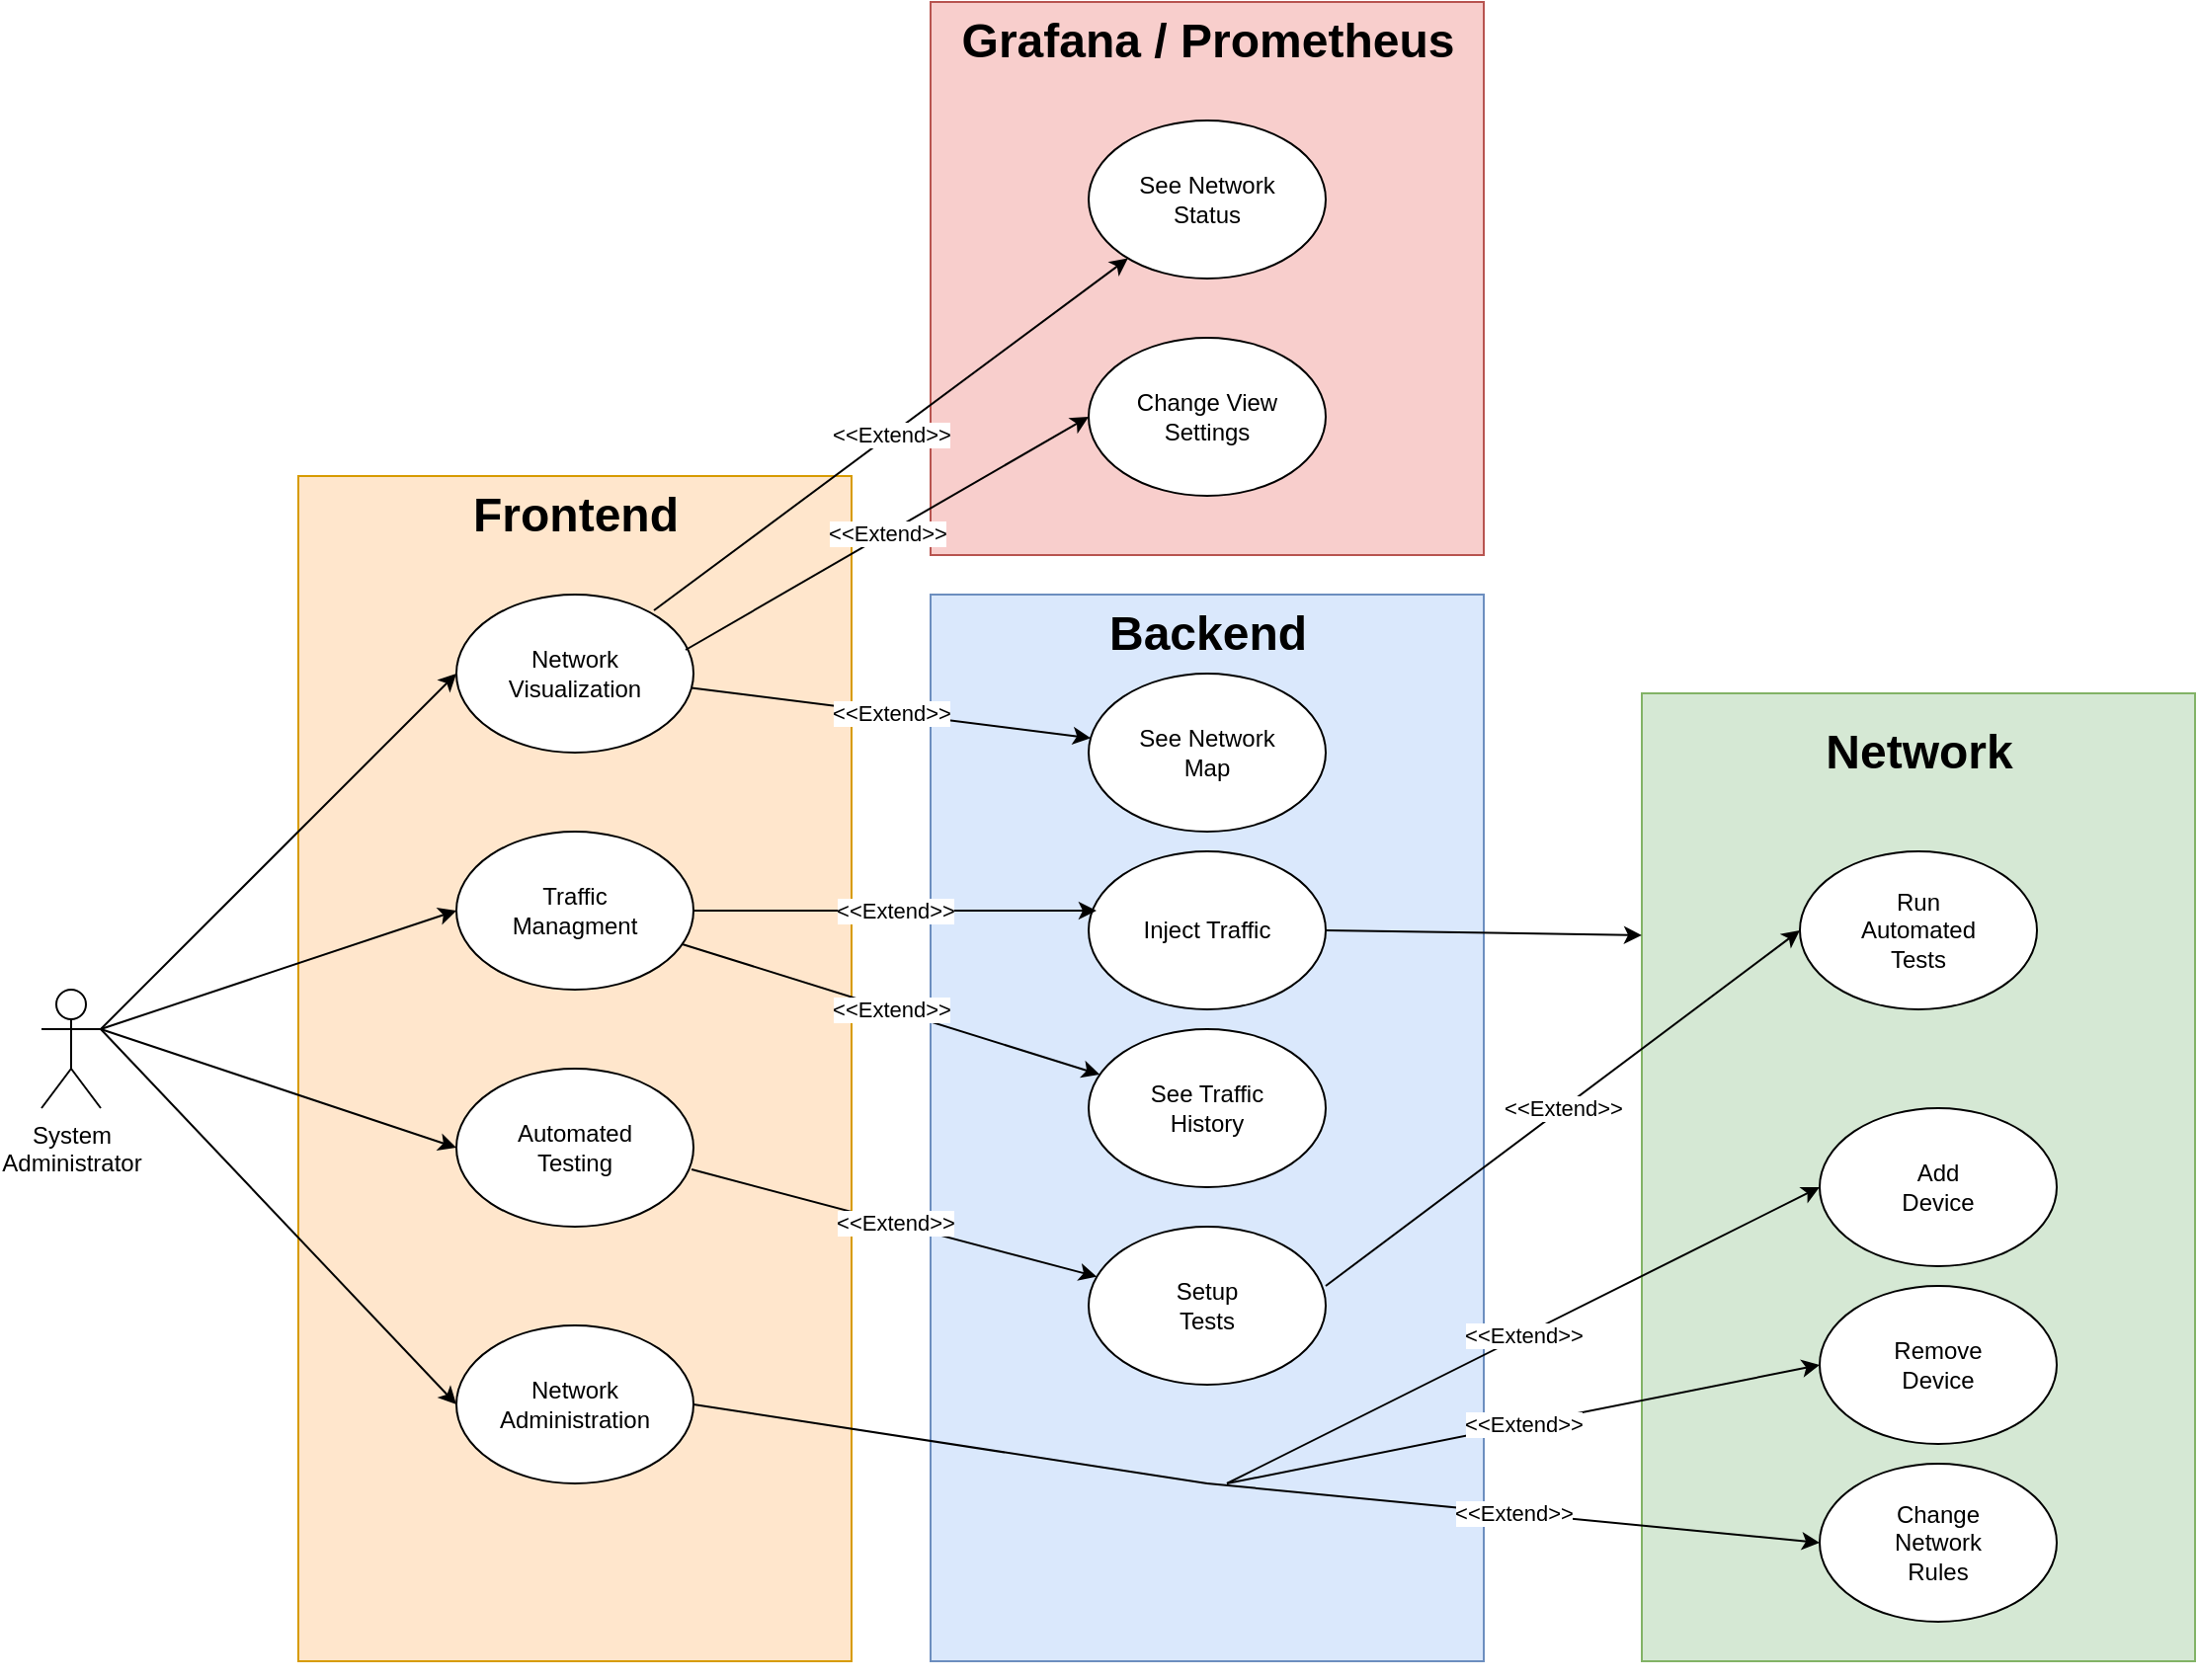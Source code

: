 <mxfile version="20.6.0" type="device"><diagram id="W6VxCD23aHBOl_xwNrGD" name="Page-1"><mxGraphModel dx="1580" dy="1958" grid="1" gridSize="10" guides="1" tooltips="1" connect="1" arrows="1" fold="1" page="1" pageScale="1" pageWidth="850" pageHeight="1100" math="0" shadow="0"><root><mxCell id="0"/><mxCell id="1" parent="0"/><mxCell id="gtegbNOpaD9Zud8fIgEX-1" value="&lt;div&gt;System&lt;/div&gt;&lt;div&gt;Administrator&lt;br&gt;&lt;/div&gt;" style="shape=umlActor;verticalLabelPosition=bottom;verticalAlign=top;html=1;outlineConnect=0;" vertex="1" parent="1"><mxGeometry x="30" y="100" width="30" height="60" as="geometry"/></mxCell><mxCell id="gtegbNOpaD9Zud8fIgEX-7" value="" style="rounded=0;whiteSpace=wrap;html=1;fillColor=#ffe6cc;strokeColor=#d79b00;" vertex="1" parent="1"><mxGeometry x="160" y="-160" width="280" height="600" as="geometry"/></mxCell><mxCell id="gtegbNOpaD9Zud8fIgEX-28" style="edgeStyle=orthogonalEdgeStyle;rounded=0;orthogonalLoop=1;jettySize=auto;html=1;exitX=0.5;exitY=1;exitDx=0;exitDy=0;" edge="1" parent="1" source="gtegbNOpaD9Zud8fIgEX-7" target="gtegbNOpaD9Zud8fIgEX-7"><mxGeometry relative="1" as="geometry"/></mxCell><mxCell id="gtegbNOpaD9Zud8fIgEX-33" value="Frontend" style="text;strokeColor=none;fillColor=none;html=1;fontSize=24;fontStyle=1;verticalAlign=middle;align=center;" vertex="1" parent="1"><mxGeometry x="250" y="-160" width="100" height="40" as="geometry"/></mxCell><mxCell id="gtegbNOpaD9Zud8fIgEX-34" value="&lt;div&gt;Network &lt;br&gt;&lt;/div&gt;&lt;div&gt;Visualization&lt;/div&gt;" style="ellipse;whiteSpace=wrap;html=1;" vertex="1" parent="1"><mxGeometry x="240" y="-100" width="120" height="80" as="geometry"/></mxCell><mxCell id="gtegbNOpaD9Zud8fIgEX-35" value="&lt;div&gt;Traffic&lt;/div&gt;&lt;div&gt;Managment&lt;br&gt;&lt;/div&gt;" style="ellipse;whiteSpace=wrap;html=1;" vertex="1" parent="1"><mxGeometry x="240" y="20" width="120" height="80" as="geometry"/></mxCell><mxCell id="gtegbNOpaD9Zud8fIgEX-36" value="&lt;div&gt;Automated&lt;/div&gt;&lt;div&gt;Testing&lt;br&gt;&lt;/div&gt;" style="ellipse;whiteSpace=wrap;html=1;" vertex="1" parent="1"><mxGeometry x="240" y="140" width="120" height="80" as="geometry"/></mxCell><mxCell id="gtegbNOpaD9Zud8fIgEX-37" value="&lt;div&gt;Network&lt;br&gt;&lt;/div&gt;&lt;div&gt;Administration&lt;br&gt;&lt;/div&gt;" style="ellipse;whiteSpace=wrap;html=1;" vertex="1" parent="1"><mxGeometry x="240" y="270" width="120" height="80" as="geometry"/></mxCell><mxCell id="gtegbNOpaD9Zud8fIgEX-38" value="" style="whiteSpace=wrap;html=1;aspect=fixed;fillColor=#f8cecc;strokeColor=#b85450;" vertex="1" parent="1"><mxGeometry x="480" y="-400" width="280" height="280" as="geometry"/></mxCell><mxCell id="gtegbNOpaD9Zud8fIgEX-39" value="Grafana / Prometheus" style="text;strokeColor=none;fillColor=none;html=1;fontSize=24;fontStyle=1;verticalAlign=middle;align=center;" vertex="1" parent="1"><mxGeometry x="570" y="-400" width="100" height="40" as="geometry"/></mxCell><mxCell id="gtegbNOpaD9Zud8fIgEX-40" value="" style="rounded=0;whiteSpace=wrap;html=1;fillColor=#dae8fc;strokeColor=#6c8ebf;" vertex="1" parent="1"><mxGeometry x="480" y="-100" width="280" height="540" as="geometry"/></mxCell><mxCell id="gtegbNOpaD9Zud8fIgEX-41" value="&lt;div&gt;Backend&lt;/div&gt;" style="text;strokeColor=none;fillColor=none;html=1;fontSize=24;fontStyle=1;verticalAlign=middle;align=center;" vertex="1" parent="1"><mxGeometry x="570" y="-100" width="100" height="40" as="geometry"/></mxCell><mxCell id="gtegbNOpaD9Zud8fIgEX-42" value="&lt;div&gt;See Network&lt;/div&gt;&lt;div&gt;Status&lt;br&gt;&lt;/div&gt;" style="ellipse;whiteSpace=wrap;html=1;" vertex="1" parent="1"><mxGeometry x="560" y="-340" width="120" height="80" as="geometry"/></mxCell><mxCell id="gtegbNOpaD9Zud8fIgEX-43" value="&lt;div&gt;Change View&lt;/div&gt;&lt;div&gt;Settings&lt;br&gt;&lt;/div&gt;" style="ellipse;whiteSpace=wrap;html=1;" vertex="1" parent="1"><mxGeometry x="560" y="-230" width="120" height="80" as="geometry"/></mxCell><mxCell id="gtegbNOpaD9Zud8fIgEX-44" value="&lt;div&gt;See Network&lt;/div&gt;&lt;div&gt;Map&lt;br&gt;&lt;/div&gt;" style="ellipse;whiteSpace=wrap;html=1;" vertex="1" parent="1"><mxGeometry x="560" y="-60" width="120" height="80" as="geometry"/></mxCell><mxCell id="gtegbNOpaD9Zud8fIgEX-51" value="" style="rounded=0;whiteSpace=wrap;html=1;fillColor=#d5e8d4;strokeColor=#82b366;" vertex="1" parent="1"><mxGeometry x="840" y="-50" width="280" height="490" as="geometry"/></mxCell><mxCell id="gtegbNOpaD9Zud8fIgEX-52" value="&lt;div&gt;Network&lt;/div&gt;" style="text;strokeColor=none;fillColor=none;html=1;fontSize=24;fontStyle=1;verticalAlign=middle;align=center;" vertex="1" parent="1"><mxGeometry x="930" y="-40" width="100" height="40" as="geometry"/></mxCell><mxCell id="gtegbNOpaD9Zud8fIgEX-53" value="&lt;div&gt;Setup&lt;/div&gt;&lt;div&gt;Tests&lt;br&gt;&lt;/div&gt;" style="ellipse;whiteSpace=wrap;html=1;" vertex="1" parent="1"><mxGeometry x="560" y="220" width="120" height="80" as="geometry"/></mxCell><mxCell id="gtegbNOpaD9Zud8fIgEX-54" value="&lt;div&gt;Run&lt;/div&gt;&lt;div&gt;Automated&lt;/div&gt;&lt;div&gt;Tests&lt;br&gt;&lt;/div&gt;" style="ellipse;whiteSpace=wrap;html=1;" vertex="1" parent="1"><mxGeometry x="920" y="30" width="120" height="80" as="geometry"/></mxCell><mxCell id="gtegbNOpaD9Zud8fIgEX-55" value="&lt;div&gt;Inject Traffic&lt;/div&gt;" style="ellipse;whiteSpace=wrap;html=1;" vertex="1" parent="1"><mxGeometry x="560" y="30" width="120" height="80" as="geometry"/></mxCell><mxCell id="gtegbNOpaD9Zud8fIgEX-56" value="&lt;div&gt;See Traffic&lt;/div&gt;&lt;div&gt;History&lt;br&gt;&lt;/div&gt;" style="ellipse;whiteSpace=wrap;html=1;" vertex="1" parent="1"><mxGeometry x="560" y="120" width="120" height="80" as="geometry"/></mxCell><mxCell id="gtegbNOpaD9Zud8fIgEX-57" value="&lt;div&gt;Add&lt;/div&gt;&lt;div&gt;Device&lt;br&gt;&lt;/div&gt;" style="ellipse;whiteSpace=wrap;html=1;" vertex="1" parent="1"><mxGeometry x="930" y="160" width="120" height="80" as="geometry"/></mxCell><mxCell id="gtegbNOpaD9Zud8fIgEX-58" value="&lt;div&gt;Remove&lt;br&gt;&lt;/div&gt;&lt;div&gt;Device&lt;br&gt;&lt;/div&gt;" style="ellipse;whiteSpace=wrap;html=1;" vertex="1" parent="1"><mxGeometry x="930" y="250" width="120" height="80" as="geometry"/></mxCell><mxCell id="gtegbNOpaD9Zud8fIgEX-59" value="&lt;div&gt;Change &lt;br&gt;&lt;/div&gt;&lt;div&gt;Network&lt;br&gt;Rules&lt;br&gt;&lt;/div&gt;" style="ellipse;whiteSpace=wrap;html=1;" vertex="1" parent="1"><mxGeometry x="930" y="340" width="120" height="80" as="geometry"/></mxCell><mxCell id="gtegbNOpaD9Zud8fIgEX-60" value="" style="endArrow=classic;html=1;rounded=0;" edge="1" parent="1"><mxGeometry relative="1" as="geometry"><mxPoint x="359.01" y="-52.765" as="sourcePoint"/><mxPoint x="561.028" y="-27.372" as="targetPoint"/></mxGeometry></mxCell><mxCell id="gtegbNOpaD9Zud8fIgEX-61" value="&amp;lt;&amp;lt;Extend&amp;gt;&amp;gt;" style="edgeLabel;resizable=0;html=1;align=center;verticalAlign=middle;" connectable="0" vertex="1" parent="gtegbNOpaD9Zud8fIgEX-60"><mxGeometry relative="1" as="geometry"/></mxCell><mxCell id="gtegbNOpaD9Zud8fIgEX-62" value="" style="endArrow=classic;html=1;rounded=0;entryX=0;entryY=0.5;entryDx=0;entryDy=0;exitX=0.967;exitY=0.35;exitDx=0;exitDy=0;exitPerimeter=0;" edge="1" parent="1" source="gtegbNOpaD9Zud8fIgEX-34" target="gtegbNOpaD9Zud8fIgEX-43"><mxGeometry relative="1" as="geometry"><mxPoint x="369.01" y="-42.765" as="sourcePoint"/><mxPoint x="571.028" y="-17.372" as="targetPoint"/></mxGeometry></mxCell><mxCell id="gtegbNOpaD9Zud8fIgEX-63" value="&amp;lt;&amp;lt;Extend&amp;gt;&amp;gt;" style="edgeLabel;resizable=0;html=1;align=center;verticalAlign=middle;" connectable="0" vertex="1" parent="gtegbNOpaD9Zud8fIgEX-62"><mxGeometry relative="1" as="geometry"/></mxCell><mxCell id="gtegbNOpaD9Zud8fIgEX-64" value="" style="endArrow=classic;html=1;rounded=0;exitX=0.967;exitY=0.35;exitDx=0;exitDy=0;exitPerimeter=0;" edge="1" parent="1" target="gtegbNOpaD9Zud8fIgEX-42"><mxGeometry relative="1" as="geometry"><mxPoint x="340.0" y="-92" as="sourcePoint"/><mxPoint x="543.96" y="-210" as="targetPoint"/></mxGeometry></mxCell><mxCell id="gtegbNOpaD9Zud8fIgEX-65" value="&amp;lt;&amp;lt;Extend&amp;gt;&amp;gt;" style="edgeLabel;resizable=0;html=1;align=center;verticalAlign=middle;" connectable="0" vertex="1" parent="gtegbNOpaD9Zud8fIgEX-64"><mxGeometry relative="1" as="geometry"/></mxCell><mxCell id="gtegbNOpaD9Zud8fIgEX-66" value="" style="endArrow=classic;html=1;rounded=0;entryX=0.033;entryY=0.375;entryDx=0;entryDy=0;entryPerimeter=0;" edge="1" parent="1" source="gtegbNOpaD9Zud8fIgEX-35" target="gtegbNOpaD9Zud8fIgEX-55"><mxGeometry relative="1" as="geometry"><mxPoint x="350.0" y="110" as="sourcePoint"/><mxPoint x="553.96" y="-8" as="targetPoint"/></mxGeometry></mxCell><mxCell id="gtegbNOpaD9Zud8fIgEX-67" value="&lt;div&gt;&amp;lt;&amp;lt;Extend&amp;gt;&amp;gt;&lt;/div&gt;" style="edgeLabel;resizable=0;html=1;align=center;verticalAlign=middle;" connectable="0" vertex="1" parent="gtegbNOpaD9Zud8fIgEX-66"><mxGeometry relative="1" as="geometry"/></mxCell><mxCell id="gtegbNOpaD9Zud8fIgEX-68" value="" style="endArrow=classic;html=1;rounded=0;" edge="1" parent="1" source="gtegbNOpaD9Zud8fIgEX-35" target="gtegbNOpaD9Zud8fIgEX-56"><mxGeometry relative="1" as="geometry"><mxPoint x="366.04" y="90" as="sourcePoint"/><mxPoint x="570" y="90" as="targetPoint"/></mxGeometry></mxCell><mxCell id="gtegbNOpaD9Zud8fIgEX-69" value="&amp;lt;&amp;lt;Extend&amp;gt;&amp;gt;" style="edgeLabel;resizable=0;html=1;align=center;verticalAlign=middle;" connectable="0" vertex="1" parent="gtegbNOpaD9Zud8fIgEX-68"><mxGeometry relative="1" as="geometry"/></mxCell><mxCell id="gtegbNOpaD9Zud8fIgEX-70" value="" style="endArrow=classic;html=1;rounded=0;exitX=0.992;exitY=0.638;exitDx=0;exitDy=0;exitPerimeter=0;" edge="1" parent="1" source="gtegbNOpaD9Zud8fIgEX-36" target="gtegbNOpaD9Zud8fIgEX-53"><mxGeometry relative="1" as="geometry"><mxPoint x="356.04" y="180" as="sourcePoint"/><mxPoint x="560" y="180" as="targetPoint"/></mxGeometry></mxCell><mxCell id="gtegbNOpaD9Zud8fIgEX-71" value="&amp;lt;&amp;lt;Extend&amp;gt;&amp;gt;" style="edgeLabel;resizable=0;html=1;align=center;verticalAlign=middle;" connectable="0" vertex="1" parent="gtegbNOpaD9Zud8fIgEX-70"><mxGeometry relative="1" as="geometry"/></mxCell><mxCell id="gtegbNOpaD9Zud8fIgEX-72" value="" style="endArrow=classic;html=1;rounded=0;exitX=0.992;exitY=0.638;exitDx=0;exitDy=0;exitPerimeter=0;entryX=0;entryY=0.5;entryDx=0;entryDy=0;" edge="1" parent="1" target="gtegbNOpaD9Zud8fIgEX-54"><mxGeometry relative="1" as="geometry"><mxPoint x="680" y="250.0" as="sourcePoint"/><mxPoint x="885.104" y="304.352" as="targetPoint"/></mxGeometry></mxCell><mxCell id="gtegbNOpaD9Zud8fIgEX-73" value="&amp;lt;&amp;lt;Extend&amp;gt;&amp;gt;" style="edgeLabel;resizable=0;html=1;align=center;verticalAlign=middle;" connectable="0" vertex="1" parent="gtegbNOpaD9Zud8fIgEX-72"><mxGeometry relative="1" as="geometry"/></mxCell><mxCell id="gtegbNOpaD9Zud8fIgEX-74" value="" style="endArrow=classic;html=1;rounded=0;exitX=1;exitY=0.5;exitDx=0;exitDy=0;entryX=0;entryY=0.25;entryDx=0;entryDy=0;" edge="1" parent="1" source="gtegbNOpaD9Zud8fIgEX-55" target="gtegbNOpaD9Zud8fIgEX-51"><mxGeometry width="50" height="50" relative="1" as="geometry"><mxPoint x="680" y="150" as="sourcePoint"/><mxPoint x="730" y="100" as="targetPoint"/></mxGeometry></mxCell><mxCell id="gtegbNOpaD9Zud8fIgEX-75" value="" style="shape=link;html=1;rounded=0;width=0;exitX=1;exitY=0.5;exitDx=0;exitDy=0;" edge="1" parent="1" source="gtegbNOpaD9Zud8fIgEX-37"><mxGeometry width="100" relative="1" as="geometry"><mxPoint x="560" y="210" as="sourcePoint"/><mxPoint x="620" y="350" as="targetPoint"/><Array as="points"><mxPoint x="620" y="350"/></Array></mxGeometry></mxCell><mxCell id="gtegbNOpaD9Zud8fIgEX-76" value="" style="endArrow=classic;html=1;rounded=0;exitX=0.992;exitY=0.638;exitDx=0;exitDy=0;exitPerimeter=0;entryX=0;entryY=0.5;entryDx=0;entryDy=0;" edge="1" parent="1" target="gtegbNOpaD9Zud8fIgEX-59"><mxGeometry relative="1" as="geometry"><mxPoint x="620" y="350" as="sourcePoint"/><mxPoint x="825.104" y="404.352" as="targetPoint"/></mxGeometry></mxCell><mxCell id="gtegbNOpaD9Zud8fIgEX-77" value="&amp;lt;&amp;lt;Extend&amp;gt;&amp;gt;" style="edgeLabel;resizable=0;html=1;align=center;verticalAlign=middle;" connectable="0" vertex="1" parent="gtegbNOpaD9Zud8fIgEX-76"><mxGeometry relative="1" as="geometry"/></mxCell><mxCell id="gtegbNOpaD9Zud8fIgEX-78" value="" style="endArrow=classic;html=1;rounded=0;entryX=0;entryY=0.5;entryDx=0;entryDy=0;" edge="1" parent="1" target="gtegbNOpaD9Zud8fIgEX-58"><mxGeometry relative="1" as="geometry"><mxPoint x="630" y="350" as="sourcePoint"/><mxPoint x="950" y="350" as="targetPoint"/></mxGeometry></mxCell><mxCell id="gtegbNOpaD9Zud8fIgEX-79" value="&amp;lt;&amp;lt;Extend&amp;gt;&amp;gt;" style="edgeLabel;resizable=0;html=1;align=center;verticalAlign=middle;" connectable="0" vertex="1" parent="gtegbNOpaD9Zud8fIgEX-78"><mxGeometry relative="1" as="geometry"/></mxCell><mxCell id="gtegbNOpaD9Zud8fIgEX-80" value="" style="endArrow=classic;html=1;rounded=0;entryX=0;entryY=0.5;entryDx=0;entryDy=0;" edge="1" parent="1" target="gtegbNOpaD9Zud8fIgEX-57"><mxGeometry relative="1" as="geometry"><mxPoint x="630" y="350" as="sourcePoint"/><mxPoint x="930" y="250" as="targetPoint"/></mxGeometry></mxCell><mxCell id="gtegbNOpaD9Zud8fIgEX-81" value="&amp;lt;&amp;lt;Extend&amp;gt;&amp;gt;" style="edgeLabel;resizable=0;html=1;align=center;verticalAlign=middle;" connectable="0" vertex="1" parent="gtegbNOpaD9Zud8fIgEX-80"><mxGeometry relative="1" as="geometry"/></mxCell><mxCell id="gtegbNOpaD9Zud8fIgEX-82" value="" style="endArrow=classic;html=1;rounded=0;entryX=0;entryY=0.5;entryDx=0;entryDy=0;exitX=1;exitY=0.333;exitDx=0;exitDy=0;exitPerimeter=0;" edge="1" parent="1" source="gtegbNOpaD9Zud8fIgEX-1" target="gtegbNOpaD9Zud8fIgEX-34"><mxGeometry width="50" height="50" relative="1" as="geometry"><mxPoint x="460" y="70" as="sourcePoint"/><mxPoint x="510" y="20" as="targetPoint"/></mxGeometry></mxCell><mxCell id="gtegbNOpaD9Zud8fIgEX-83" value="" style="endArrow=classic;html=1;rounded=0;entryX=0;entryY=0.5;entryDx=0;entryDy=0;exitX=1;exitY=0.333;exitDx=0;exitDy=0;exitPerimeter=0;" edge="1" parent="1" source="gtegbNOpaD9Zud8fIgEX-1" target="gtegbNOpaD9Zud8fIgEX-35"><mxGeometry width="50" height="50" relative="1" as="geometry"><mxPoint x="70" y="130" as="sourcePoint"/><mxPoint x="250" y="-50" as="targetPoint"/></mxGeometry></mxCell><mxCell id="gtegbNOpaD9Zud8fIgEX-84" value="" style="endArrow=classic;html=1;rounded=0;entryX=0;entryY=0.5;entryDx=0;entryDy=0;" edge="1" parent="1" target="gtegbNOpaD9Zud8fIgEX-36"><mxGeometry width="50" height="50" relative="1" as="geometry"><mxPoint x="60" y="120" as="sourcePoint"/><mxPoint x="250" y="70" as="targetPoint"/></mxGeometry></mxCell><mxCell id="gtegbNOpaD9Zud8fIgEX-85" value="" style="endArrow=classic;html=1;rounded=0;entryX=0;entryY=0.5;entryDx=0;entryDy=0;" edge="1" parent="1" target="gtegbNOpaD9Zud8fIgEX-37"><mxGeometry width="50" height="50" relative="1" as="geometry"><mxPoint x="60" y="120" as="sourcePoint"/><mxPoint x="250" y="190" as="targetPoint"/></mxGeometry></mxCell></root></mxGraphModel></diagram></mxfile>